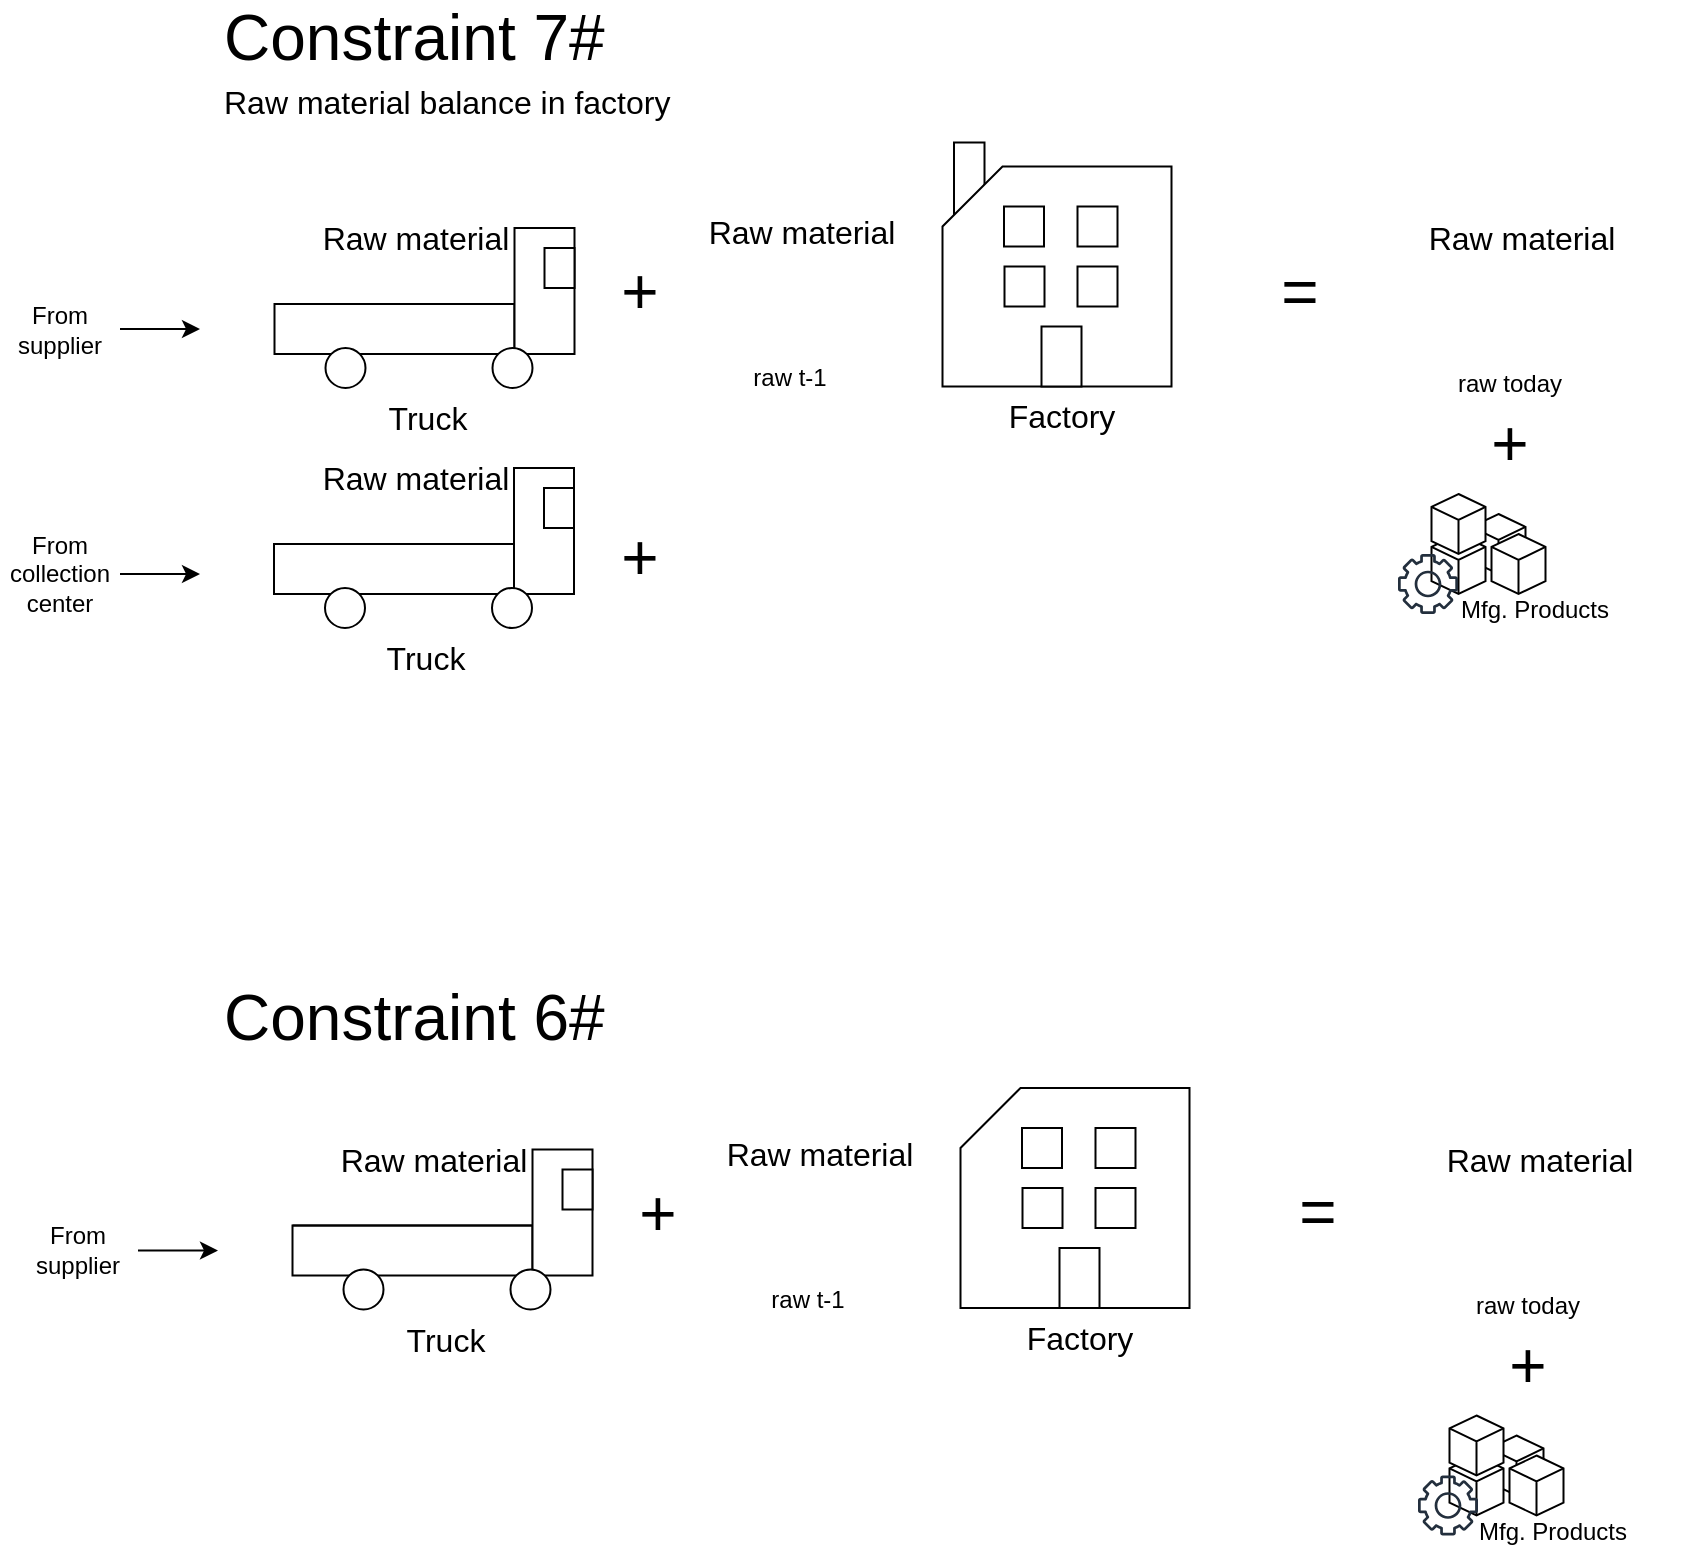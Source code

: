 <mxfile version="20.3.6" type="device"><diagram id="M7z0ymiJ5504wpQCfyBP" name="Page-1"><mxGraphModel dx="964" dy="716" grid="1" gridSize="10" guides="1" tooltips="1" connect="1" arrows="1" fold="1" page="1" pageScale="1" pageWidth="850" pageHeight="1100" math="0" shadow="0"><root><mxCell id="0"/><mxCell id="1" parent="0"/><mxCell id="KHY_4JK8m4u_fKdkSZWH-43" value="" style="rounded=0;whiteSpace=wrap;html=1;" vertex="1" parent="1"><mxGeometry x="137.25" y="268" width="120" height="25" as="geometry"/></mxCell><mxCell id="KHY_4JK8m4u_fKdkSZWH-47" value="raw t-1" style="text;html=1;strokeColor=none;fillColor=none;align=center;verticalAlign=middle;whiteSpace=wrap;rounded=0;" vertex="1" parent="1"><mxGeometry x="360" y="290" width="70" height="30" as="geometry"/></mxCell><mxCell id="KHY_4JK8m4u_fKdkSZWH-61" value="" style="rounded=0;whiteSpace=wrap;html=1;" vertex="1" parent="1"><mxGeometry x="257.25" y="230" width="30" height="63" as="geometry"/></mxCell><mxCell id="KHY_4JK8m4u_fKdkSZWH-62" value="" style="endArrow=none;html=1;rounded=0;entryX=1;entryY=0;entryDx=0;entryDy=0;" edge="1" parent="1" target="KHY_4JK8m4u_fKdkSZWH-43"><mxGeometry width="50" height="50" relative="1" as="geometry"><mxPoint x="137.25" y="268" as="sourcePoint"/><mxPoint x="187.25" y="218" as="targetPoint"/></mxGeometry></mxCell><mxCell id="KHY_4JK8m4u_fKdkSZWH-63" value="" style="ellipse;whiteSpace=wrap;html=1;aspect=fixed;" vertex="1" parent="1"><mxGeometry x="162.75" y="290" width="20" height="20" as="geometry"/></mxCell><mxCell id="KHY_4JK8m4u_fKdkSZWH-64" value="" style="ellipse;whiteSpace=wrap;html=1;aspect=fixed;" vertex="1" parent="1"><mxGeometry x="246.25" y="290" width="20" height="20" as="geometry"/></mxCell><mxCell id="KHY_4JK8m4u_fKdkSZWH-65" value="" style="rounded=0;whiteSpace=wrap;html=1;" vertex="1" parent="1"><mxGeometry x="272.25" y="240" width="15" height="20" as="geometry"/></mxCell><mxCell id="KHY_4JK8m4u_fKdkSZWH-66" value="+" style="text;html=1;strokeColor=none;fillColor=none;align=center;verticalAlign=middle;whiteSpace=wrap;rounded=0;fontSize=32;" vertex="1" parent="1"><mxGeometry x="290" y="247" width="60" height="30" as="geometry"/></mxCell><mxCell id="KHY_4JK8m4u_fKdkSZWH-68" value="=" style="text;html=1;strokeColor=none;fillColor=none;align=center;verticalAlign=middle;whiteSpace=wrap;rounded=0;fontSize=32;" vertex="1" parent="1"><mxGeometry x="620" y="246.5" width="60" height="30" as="geometry"/></mxCell><mxCell id="KHY_4JK8m4u_fKdkSZWH-73" value="Constraint 7#" style="text;html=1;strokeColor=none;fillColor=none;align=left;verticalAlign=middle;whiteSpace=wrap;rounded=0;fontSize=32;" vertex="1" parent="1"><mxGeometry x="110" y="120" width="240" height="30" as="geometry"/></mxCell><mxCell id="KHY_4JK8m4u_fKdkSZWH-74" value="Raw material balance in factory" style="text;html=1;strokeColor=none;fillColor=none;align=left;verticalAlign=middle;whiteSpace=wrap;rounded=0;fontSize=16;" vertex="1" parent="1"><mxGeometry x="110" y="152" width="340" height="30" as="geometry"/></mxCell><mxCell id="KHY_4JK8m4u_fKdkSZWH-78" value="Truck" style="text;html=1;strokeColor=none;fillColor=none;align=center;verticalAlign=middle;whiteSpace=wrap;rounded=0;fontSize=16;" vertex="1" parent="1"><mxGeometry x="142.5" y="310" width="141.5" height="30" as="geometry"/></mxCell><mxCell id="KHY_4JK8m4u_fKdkSZWH-79" value="" style="shape=image;html=1;verticalAlign=top;verticalLabelPosition=bottom;labelBackgroundColor=#ffffff;imageAspect=0;aspect=fixed;image=https://cdn0.iconfinder.com/data/icons/web-development-and-studio/512/118_Ax_Log_Timber_Wood-128.png;fontColor=#006600;" vertex="1" parent="1"><mxGeometry x="172.25" y="243" width="50" height="50" as="geometry"/></mxCell><mxCell id="KHY_4JK8m4u_fKdkSZWH-80" value="Raw material" style="text;html=1;strokeColor=none;fillColor=none;align=center;verticalAlign=middle;whiteSpace=wrap;rounded=0;fontSize=16;" vertex="1" parent="1"><mxGeometry x="137.25" y="220" width="141.5" height="30" as="geometry"/></mxCell><mxCell id="KHY_4JK8m4u_fKdkSZWH-81" value="" style="rounded=0;whiteSpace=wrap;html=1;" vertex="1" parent="1"><mxGeometry x="137" y="388" width="120" height="25" as="geometry"/></mxCell><mxCell id="KHY_4JK8m4u_fKdkSZWH-82" value="" style="rounded=0;whiteSpace=wrap;html=1;" vertex="1" parent="1"><mxGeometry x="257" y="350" width="30" height="63" as="geometry"/></mxCell><mxCell id="KHY_4JK8m4u_fKdkSZWH-83" value="" style="endArrow=none;html=1;rounded=0;entryX=1;entryY=0;entryDx=0;entryDy=0;" edge="1" parent="1" target="KHY_4JK8m4u_fKdkSZWH-81"><mxGeometry width="50" height="50" relative="1" as="geometry"><mxPoint x="137" y="388" as="sourcePoint"/><mxPoint x="187" y="338" as="targetPoint"/></mxGeometry></mxCell><mxCell id="KHY_4JK8m4u_fKdkSZWH-84" value="" style="ellipse;whiteSpace=wrap;html=1;aspect=fixed;" vertex="1" parent="1"><mxGeometry x="162.5" y="410" width="20" height="20" as="geometry"/></mxCell><mxCell id="KHY_4JK8m4u_fKdkSZWH-85" value="" style="ellipse;whiteSpace=wrap;html=1;aspect=fixed;" vertex="1" parent="1"><mxGeometry x="246" y="410" width="20" height="20" as="geometry"/></mxCell><mxCell id="KHY_4JK8m4u_fKdkSZWH-86" value="" style="rounded=0;whiteSpace=wrap;html=1;" vertex="1" parent="1"><mxGeometry x="272" y="360" width="15" height="20" as="geometry"/></mxCell><mxCell id="KHY_4JK8m4u_fKdkSZWH-87" value="Truck" style="text;html=1;strokeColor=none;fillColor=none;align=center;verticalAlign=middle;whiteSpace=wrap;rounded=0;fontSize=16;" vertex="1" parent="1"><mxGeometry x="142.25" y="430" width="141.5" height="30" as="geometry"/></mxCell><mxCell id="KHY_4JK8m4u_fKdkSZWH-88" value="" style="shape=image;html=1;verticalAlign=top;verticalLabelPosition=bottom;labelBackgroundColor=#ffffff;imageAspect=0;aspect=fixed;image=https://cdn0.iconfinder.com/data/icons/web-development-and-studio/512/118_Ax_Log_Timber_Wood-128.png;fontColor=#006600;" vertex="1" parent="1"><mxGeometry x="172" y="363" width="50" height="50" as="geometry"/></mxCell><mxCell id="KHY_4JK8m4u_fKdkSZWH-89" value="Raw material" style="text;html=1;strokeColor=none;fillColor=none;align=center;verticalAlign=middle;whiteSpace=wrap;rounded=0;fontSize=16;" vertex="1" parent="1"><mxGeometry x="137" y="340" width="141.5" height="30" as="geometry"/></mxCell><mxCell id="KHY_4JK8m4u_fKdkSZWH-90" value="" style="group" vertex="1" connectable="0" parent="1"><mxGeometry x="460" y="187.25" width="141.5" height="161.5" as="geometry"/></mxCell><mxCell id="KHY_4JK8m4u_fKdkSZWH-91" value="" style="rounded=0;whiteSpace=wrap;html=1;" vertex="1" parent="KHY_4JK8m4u_fKdkSZWH-90"><mxGeometry x="17" width="15.25" height="40" as="geometry"/></mxCell><mxCell id="KHY_4JK8m4u_fKdkSZWH-92" value="Factory" style="text;html=1;strokeColor=none;fillColor=none;align=center;verticalAlign=middle;whiteSpace=wrap;rounded=0;fontSize=16;" vertex="1" parent="KHY_4JK8m4u_fKdkSZWH-90"><mxGeometry y="122" width="141.5" height="30" as="geometry"/></mxCell><mxCell id="KHY_4JK8m4u_fKdkSZWH-93" value="" style="shape=card;whiteSpace=wrap;html=1;" vertex="1" parent="KHY_4JK8m4u_fKdkSZWH-90"><mxGeometry x="11.25" y="12" width="114.5" height="110" as="geometry"/></mxCell><mxCell id="KHY_4JK8m4u_fKdkSZWH-94" value="" style="whiteSpace=wrap;html=1;aspect=fixed;" vertex="1" parent="KHY_4JK8m4u_fKdkSZWH-90"><mxGeometry x="78.75" y="62" width="20" height="20" as="geometry"/></mxCell><mxCell id="KHY_4JK8m4u_fKdkSZWH-95" value="" style="whiteSpace=wrap;html=1;aspect=fixed;" vertex="1" parent="KHY_4JK8m4u_fKdkSZWH-90"><mxGeometry x="42" y="32" width="20" height="20" as="geometry"/></mxCell><mxCell id="KHY_4JK8m4u_fKdkSZWH-96" value="" style="whiteSpace=wrap;html=1;aspect=fixed;" vertex="1" parent="KHY_4JK8m4u_fKdkSZWH-90"><mxGeometry x="78.75" y="32" width="20" height="20" as="geometry"/></mxCell><mxCell id="KHY_4JK8m4u_fKdkSZWH-97" value="" style="whiteSpace=wrap;html=1;aspect=fixed;" vertex="1" parent="KHY_4JK8m4u_fKdkSZWH-90"><mxGeometry x="42.25" y="62" width="20" height="20" as="geometry"/></mxCell><mxCell id="KHY_4JK8m4u_fKdkSZWH-98" value="" style="rounded=0;whiteSpace=wrap;html=1;" vertex="1" parent="KHY_4JK8m4u_fKdkSZWH-90"><mxGeometry x="60.75" y="92" width="20" height="30" as="geometry"/></mxCell><mxCell id="KHY_4JK8m4u_fKdkSZWH-99" value="+" style="text;html=1;strokeColor=none;fillColor=none;align=center;verticalAlign=middle;whiteSpace=wrap;rounded=0;fontSize=32;" vertex="1" parent="1"><mxGeometry x="290" y="380" width="60" height="30" as="geometry"/></mxCell><mxCell id="KHY_4JK8m4u_fKdkSZWH-100" value="" style="shape=image;html=1;verticalAlign=top;verticalLabelPosition=bottom;labelBackgroundColor=#ffffff;imageAspect=0;aspect=fixed;image=https://cdn0.iconfinder.com/data/icons/web-development-and-studio/512/118_Ax_Log_Timber_Wood-128.png;fontColor=#006600;" vertex="1" parent="1"><mxGeometry x="370" y="237" width="50" height="50" as="geometry"/></mxCell><mxCell id="KHY_4JK8m4u_fKdkSZWH-101" value="Raw material" style="text;html=1;strokeColor=none;fillColor=none;align=center;verticalAlign=middle;whiteSpace=wrap;rounded=0;fontSize=16;" vertex="1" parent="1"><mxGeometry x="330" y="217" width="141.5" height="30" as="geometry"/></mxCell><mxCell id="KHY_4JK8m4u_fKdkSZWH-102" value="raw today" style="text;html=1;strokeColor=none;fillColor=none;align=center;verticalAlign=middle;whiteSpace=wrap;rounded=0;" vertex="1" parent="1"><mxGeometry x="720" y="293" width="70" height="30" as="geometry"/></mxCell><mxCell id="KHY_4JK8m4u_fKdkSZWH-103" value="" style="shape=image;html=1;verticalAlign=top;verticalLabelPosition=bottom;labelBackgroundColor=#ffffff;imageAspect=0;aspect=fixed;image=https://cdn0.iconfinder.com/data/icons/web-development-and-studio/512/118_Ax_Log_Timber_Wood-128.png;fontColor=#006600;" vertex="1" parent="1"><mxGeometry x="730" y="240" width="50" height="50" as="geometry"/></mxCell><mxCell id="KHY_4JK8m4u_fKdkSZWH-104" value="Raw material" style="text;html=1;strokeColor=none;fillColor=none;align=center;verticalAlign=middle;whiteSpace=wrap;rounded=0;fontSize=16;" vertex="1" parent="1"><mxGeometry x="690" y="220" width="141.5" height="30" as="geometry"/></mxCell><mxCell id="KHY_4JK8m4u_fKdkSZWH-110" value="+" style="text;html=1;strokeColor=none;fillColor=none;align=center;verticalAlign=middle;whiteSpace=wrap;rounded=0;fontSize=32;" vertex="1" parent="1"><mxGeometry x="725" y="323" width="60" height="30" as="geometry"/></mxCell><mxCell id="KHY_4JK8m4u_fKdkSZWH-111" value="" style="endArrow=classic;html=1;rounded=0;" edge="1" parent="1"><mxGeometry width="50" height="50" relative="1" as="geometry"><mxPoint x="60" y="403" as="sourcePoint"/><mxPoint x="100" y="403" as="targetPoint"/></mxGeometry></mxCell><mxCell id="KHY_4JK8m4u_fKdkSZWH-112" value="From collection center" style="text;html=1;strokeColor=none;fillColor=none;align=center;verticalAlign=middle;whiteSpace=wrap;rounded=0;" vertex="1" parent="1"><mxGeometry y="388" width="60" height="30" as="geometry"/></mxCell><mxCell id="KHY_4JK8m4u_fKdkSZWH-113" value="" style="endArrow=classic;html=1;rounded=0;" edge="1" parent="1"><mxGeometry width="50" height="50" relative="1" as="geometry"><mxPoint x="60" y="280.5" as="sourcePoint"/><mxPoint x="100" y="280.5" as="targetPoint"/></mxGeometry></mxCell><mxCell id="KHY_4JK8m4u_fKdkSZWH-114" value="From supplier" style="text;html=1;strokeColor=none;fillColor=none;align=center;verticalAlign=middle;whiteSpace=wrap;rounded=0;" vertex="1" parent="1"><mxGeometry y="265.5" width="60" height="30" as="geometry"/></mxCell><mxCell id="KHY_4JK8m4u_fKdkSZWH-115" value="" style="rounded=0;whiteSpace=wrap;html=1;" vertex="1" parent="1"><mxGeometry x="146.25" y="728.75" width="120" height="25" as="geometry"/></mxCell><mxCell id="KHY_4JK8m4u_fKdkSZWH-116" value="raw t-1" style="text;html=1;strokeColor=none;fillColor=none;align=center;verticalAlign=middle;whiteSpace=wrap;rounded=0;" vertex="1" parent="1"><mxGeometry x="369" y="750.75" width="70" height="30" as="geometry"/></mxCell><mxCell id="KHY_4JK8m4u_fKdkSZWH-117" value="" style="rounded=0;whiteSpace=wrap;html=1;" vertex="1" parent="1"><mxGeometry x="266.25" y="690.75" width="30" height="63" as="geometry"/></mxCell><mxCell id="KHY_4JK8m4u_fKdkSZWH-118" value="" style="endArrow=none;html=1;rounded=0;entryX=1;entryY=0;entryDx=0;entryDy=0;" edge="1" parent="1" target="KHY_4JK8m4u_fKdkSZWH-115"><mxGeometry width="50" height="50" relative="1" as="geometry"><mxPoint x="146.25" y="728.75" as="sourcePoint"/><mxPoint x="196.25" y="678.75" as="targetPoint"/></mxGeometry></mxCell><mxCell id="KHY_4JK8m4u_fKdkSZWH-119" value="" style="ellipse;whiteSpace=wrap;html=1;aspect=fixed;" vertex="1" parent="1"><mxGeometry x="171.75" y="750.75" width="20" height="20" as="geometry"/></mxCell><mxCell id="KHY_4JK8m4u_fKdkSZWH-120" value="" style="ellipse;whiteSpace=wrap;html=1;aspect=fixed;" vertex="1" parent="1"><mxGeometry x="255.25" y="750.75" width="20" height="20" as="geometry"/></mxCell><mxCell id="KHY_4JK8m4u_fKdkSZWH-121" value="" style="rounded=0;whiteSpace=wrap;html=1;" vertex="1" parent="1"><mxGeometry x="281.25" y="700.75" width="15" height="20" as="geometry"/></mxCell><mxCell id="KHY_4JK8m4u_fKdkSZWH-122" value="+" style="text;html=1;strokeColor=none;fillColor=none;align=center;verticalAlign=middle;whiteSpace=wrap;rounded=0;fontSize=32;" vertex="1" parent="1"><mxGeometry x="299" y="707.75" width="60" height="30" as="geometry"/></mxCell><mxCell id="KHY_4JK8m4u_fKdkSZWH-123" value="=" style="text;html=1;strokeColor=none;fillColor=none;align=center;verticalAlign=middle;whiteSpace=wrap;rounded=0;fontSize=32;" vertex="1" parent="1"><mxGeometry x="629" y="707.25" width="60" height="30" as="geometry"/></mxCell><mxCell id="KHY_4JK8m4u_fKdkSZWH-124" value="Truck" style="text;html=1;strokeColor=none;fillColor=none;align=center;verticalAlign=middle;whiteSpace=wrap;rounded=0;fontSize=16;" vertex="1" parent="1"><mxGeometry x="151.5" y="770.75" width="141.5" height="30" as="geometry"/></mxCell><mxCell id="KHY_4JK8m4u_fKdkSZWH-125" value="" style="shape=image;html=1;verticalAlign=top;verticalLabelPosition=bottom;labelBackgroundColor=#ffffff;imageAspect=0;aspect=fixed;image=https://cdn0.iconfinder.com/data/icons/web-development-and-studio/512/118_Ax_Log_Timber_Wood-128.png;fontColor=#006600;" vertex="1" parent="1"><mxGeometry x="181.25" y="703.75" width="50" height="50" as="geometry"/></mxCell><mxCell id="KHY_4JK8m4u_fKdkSZWH-126" value="Raw material" style="text;html=1;strokeColor=none;fillColor=none;align=center;verticalAlign=middle;whiteSpace=wrap;rounded=0;fontSize=16;" vertex="1" parent="1"><mxGeometry x="146.25" y="680.75" width="141.5" height="30" as="geometry"/></mxCell><mxCell id="KHY_4JK8m4u_fKdkSZWH-136" value="Factory" style="text;html=1;strokeColor=none;fillColor=none;align=center;verticalAlign=middle;whiteSpace=wrap;rounded=0;fontSize=16;" vertex="1" parent="1"><mxGeometry x="469" y="770" width="141.5" height="30" as="geometry"/></mxCell><mxCell id="KHY_4JK8m4u_fKdkSZWH-137" value="" style="shape=card;whiteSpace=wrap;html=1;" vertex="1" parent="1"><mxGeometry x="480.25" y="660" width="114.5" height="110" as="geometry"/></mxCell><mxCell id="KHY_4JK8m4u_fKdkSZWH-138" value="" style="whiteSpace=wrap;html=1;aspect=fixed;" vertex="1" parent="1"><mxGeometry x="547.75" y="710" width="20" height="20" as="geometry"/></mxCell><mxCell id="KHY_4JK8m4u_fKdkSZWH-139" value="" style="whiteSpace=wrap;html=1;aspect=fixed;" vertex="1" parent="1"><mxGeometry x="511" y="680" width="20" height="20" as="geometry"/></mxCell><mxCell id="KHY_4JK8m4u_fKdkSZWH-140" value="" style="whiteSpace=wrap;html=1;aspect=fixed;" vertex="1" parent="1"><mxGeometry x="547.75" y="680" width="20" height="20" as="geometry"/></mxCell><mxCell id="KHY_4JK8m4u_fKdkSZWH-141" value="" style="whiteSpace=wrap;html=1;aspect=fixed;" vertex="1" parent="1"><mxGeometry x="511.25" y="710" width="20" height="20" as="geometry"/></mxCell><mxCell id="KHY_4JK8m4u_fKdkSZWH-142" value="" style="rounded=0;whiteSpace=wrap;html=1;" vertex="1" parent="1"><mxGeometry x="529.75" y="740" width="20" height="30" as="geometry"/></mxCell><mxCell id="KHY_4JK8m4u_fKdkSZWH-144" value="" style="shape=image;html=1;verticalAlign=top;verticalLabelPosition=bottom;labelBackgroundColor=#ffffff;imageAspect=0;aspect=fixed;image=https://cdn0.iconfinder.com/data/icons/web-development-and-studio/512/118_Ax_Log_Timber_Wood-128.png;fontColor=#006600;" vertex="1" parent="1"><mxGeometry x="379" y="697.75" width="50" height="50" as="geometry"/></mxCell><mxCell id="KHY_4JK8m4u_fKdkSZWH-145" value="Raw material" style="text;html=1;strokeColor=none;fillColor=none;align=center;verticalAlign=middle;whiteSpace=wrap;rounded=0;fontSize=16;" vertex="1" parent="1"><mxGeometry x="339" y="677.75" width="141.5" height="30" as="geometry"/></mxCell><mxCell id="KHY_4JK8m4u_fKdkSZWH-146" value="raw today" style="text;html=1;strokeColor=none;fillColor=none;align=center;verticalAlign=middle;whiteSpace=wrap;rounded=0;" vertex="1" parent="1"><mxGeometry x="729" y="753.75" width="70" height="30" as="geometry"/></mxCell><mxCell id="KHY_4JK8m4u_fKdkSZWH-147" value="" style="shape=image;html=1;verticalAlign=top;verticalLabelPosition=bottom;labelBackgroundColor=#ffffff;imageAspect=0;aspect=fixed;image=https://cdn0.iconfinder.com/data/icons/web-development-and-studio/512/118_Ax_Log_Timber_Wood-128.png;fontColor=#006600;" vertex="1" parent="1"><mxGeometry x="739" y="700.75" width="50" height="50" as="geometry"/></mxCell><mxCell id="KHY_4JK8m4u_fKdkSZWH-148" value="Raw material" style="text;html=1;strokeColor=none;fillColor=none;align=center;verticalAlign=middle;whiteSpace=wrap;rounded=0;fontSize=16;" vertex="1" parent="1"><mxGeometry x="699" y="680.75" width="141.5" height="30" as="geometry"/></mxCell><mxCell id="KHY_4JK8m4u_fKdkSZWH-149" value="" style="html=1;whiteSpace=wrap;shape=isoCube2;backgroundOutline=1;isoAngle=15;" vertex="1" parent="1"><mxGeometry x="744.75" y="833.75" width="27" height="30" as="geometry"/></mxCell><mxCell id="KHY_4JK8m4u_fKdkSZWH-150" value="" style="html=1;whiteSpace=wrap;shape=isoCube2;backgroundOutline=1;isoAngle=15;" vertex="1" parent="1"><mxGeometry x="724.75" y="843.75" width="27" height="30" as="geometry"/></mxCell><mxCell id="KHY_4JK8m4u_fKdkSZWH-151" value="" style="html=1;whiteSpace=wrap;shape=isoCube2;backgroundOutline=1;isoAngle=15;" vertex="1" parent="1"><mxGeometry x="754.75" y="843.75" width="27" height="30" as="geometry"/></mxCell><mxCell id="KHY_4JK8m4u_fKdkSZWH-152" value="" style="html=1;whiteSpace=wrap;shape=isoCube2;backgroundOutline=1;isoAngle=15;" vertex="1" parent="1"><mxGeometry x="724.75" y="823.75" width="27" height="30" as="geometry"/></mxCell><mxCell id="KHY_4JK8m4u_fKdkSZWH-153" value="Mfg. Products" style="text;html=1;strokeColor=none;fillColor=none;align=center;verticalAlign=middle;whiteSpace=wrap;rounded=0;" vertex="1" parent="1"><mxGeometry x="733.25" y="866.75" width="86.75" height="30" as="geometry"/></mxCell><mxCell id="KHY_4JK8m4u_fKdkSZWH-154" value="+" style="text;html=1;strokeColor=none;fillColor=none;align=center;verticalAlign=middle;whiteSpace=wrap;rounded=0;fontSize=32;" vertex="1" parent="1"><mxGeometry x="734" y="783.75" width="60" height="30" as="geometry"/></mxCell><mxCell id="KHY_4JK8m4u_fKdkSZWH-157" value="" style="endArrow=classic;html=1;rounded=0;" edge="1" parent="1"><mxGeometry width="50" height="50" relative="1" as="geometry"><mxPoint x="69" y="741.25" as="sourcePoint"/><mxPoint x="109" y="741.25" as="targetPoint"/></mxGeometry></mxCell><mxCell id="KHY_4JK8m4u_fKdkSZWH-158" value="From supplier" style="text;html=1;strokeColor=none;fillColor=none;align=center;verticalAlign=middle;whiteSpace=wrap;rounded=0;" vertex="1" parent="1"><mxGeometry x="9" y="726.25" width="60" height="30" as="geometry"/></mxCell><mxCell id="KHY_4JK8m4u_fKdkSZWH-159" value="Constraint 6#" style="text;html=1;strokeColor=none;fillColor=none;align=left;verticalAlign=middle;whiteSpace=wrap;rounded=0;fontSize=32;" vertex="1" parent="1"><mxGeometry x="110" y="610" width="240" height="30" as="geometry"/></mxCell><mxCell id="KHY_4JK8m4u_fKdkSZWH-161" value="" style="sketch=0;outlineConnect=0;fontColor=#232F3E;gradientColor=none;fillColor=#232F3D;strokeColor=none;dashed=0;verticalLabelPosition=bottom;verticalAlign=top;align=center;html=1;fontSize=12;fontStyle=0;aspect=fixed;pointerEvents=1;shape=mxgraph.aws4.gear;" vertex="1" parent="1"><mxGeometry x="709" y="853.75" width="30" height="30" as="geometry"/></mxCell><mxCell id="KHY_4JK8m4u_fKdkSZWH-162" value="" style="group" vertex="1" connectable="0" parent="1"><mxGeometry x="699" y="363" width="112" height="73" as="geometry"/></mxCell><mxCell id="KHY_4JK8m4u_fKdkSZWH-105" value="" style="html=1;whiteSpace=wrap;shape=isoCube2;backgroundOutline=1;isoAngle=15;" vertex="1" parent="KHY_4JK8m4u_fKdkSZWH-162"><mxGeometry x="36.75" y="10" width="27" height="30" as="geometry"/></mxCell><mxCell id="KHY_4JK8m4u_fKdkSZWH-106" value="" style="html=1;whiteSpace=wrap;shape=isoCube2;backgroundOutline=1;isoAngle=15;" vertex="1" parent="KHY_4JK8m4u_fKdkSZWH-162"><mxGeometry x="16.75" y="20" width="27" height="30" as="geometry"/></mxCell><mxCell id="KHY_4JK8m4u_fKdkSZWH-107" value="" style="html=1;whiteSpace=wrap;shape=isoCube2;backgroundOutline=1;isoAngle=15;" vertex="1" parent="KHY_4JK8m4u_fKdkSZWH-162"><mxGeometry x="46.75" y="20" width="27" height="30" as="geometry"/></mxCell><mxCell id="KHY_4JK8m4u_fKdkSZWH-108" value="" style="html=1;whiteSpace=wrap;shape=isoCube2;backgroundOutline=1;isoAngle=15;" vertex="1" parent="KHY_4JK8m4u_fKdkSZWH-162"><mxGeometry x="16.75" width="27" height="30" as="geometry"/></mxCell><mxCell id="KHY_4JK8m4u_fKdkSZWH-109" value="Mfg. Products" style="text;html=1;strokeColor=none;fillColor=none;align=center;verticalAlign=middle;whiteSpace=wrap;rounded=0;" vertex="1" parent="KHY_4JK8m4u_fKdkSZWH-162"><mxGeometry x="25.25" y="43" width="86.75" height="30" as="geometry"/></mxCell><mxCell id="KHY_4JK8m4u_fKdkSZWH-160" value="" style="sketch=0;outlineConnect=0;fontColor=#232F3E;gradientColor=none;fillColor=#232F3D;strokeColor=none;dashed=0;verticalLabelPosition=bottom;verticalAlign=top;align=center;html=1;fontSize=12;fontStyle=0;aspect=fixed;pointerEvents=1;shape=mxgraph.aws4.gear;" vertex="1" parent="KHY_4JK8m4u_fKdkSZWH-162"><mxGeometry y="30" width="30" height="30" as="geometry"/></mxCell></root></mxGraphModel></diagram></mxfile>